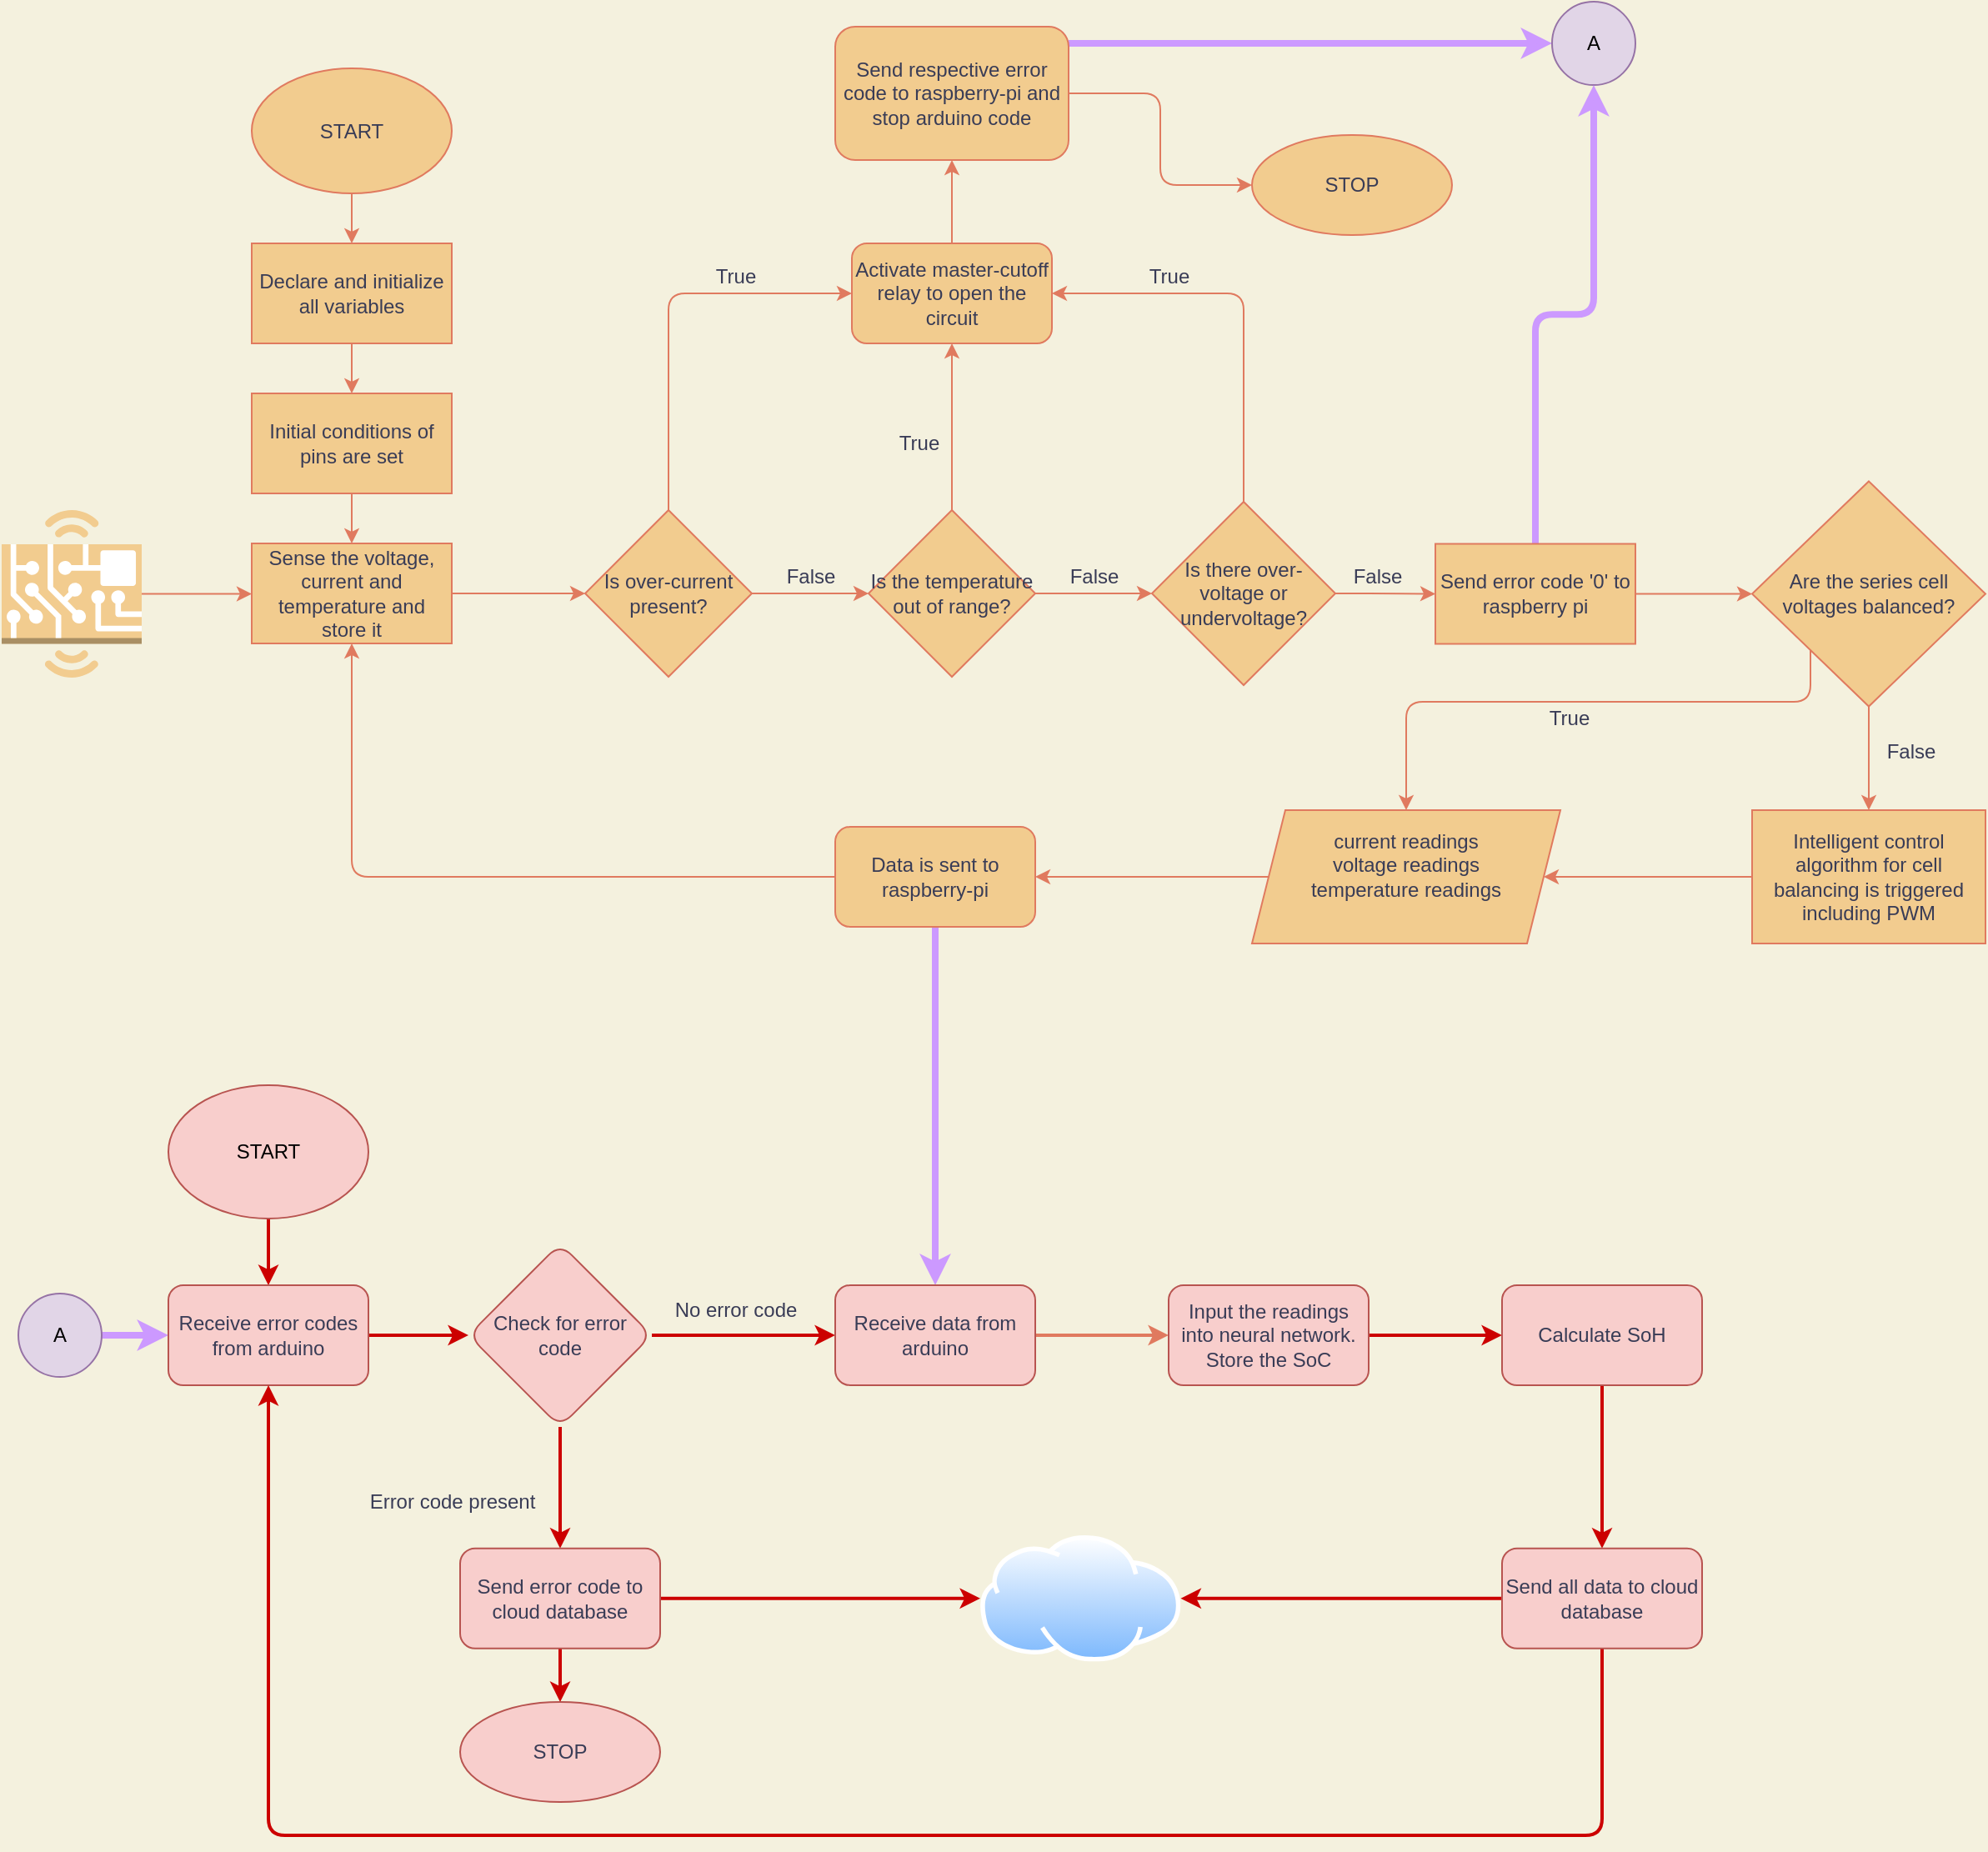 <mxfile version="14.7.6" type="github">
  <diagram id="ZQuKfv0tQSPIokNDNCL0" name="Page-1">
    <mxGraphModel dx="1422" dy="780" grid="0" gridSize="10" guides="1" tooltips="1" connect="1" arrows="1" fold="1" page="1" pageScale="1" pageWidth="827" pageHeight="1169" background="#F4F1DE" math="0" shadow="0">
      <root>
        <mxCell id="0" />
        <mxCell id="1" parent="0" />
        <mxCell id="Vbz557c_matPlHKTKu7A-3" value="" style="edgeStyle=orthogonalEdgeStyle;curved=0;rounded=1;sketch=0;orthogonalLoop=1;jettySize=auto;html=1;fontColor=#393C56;strokeColor=#E07A5F;fillColor=#F2CC8F;labelBackgroundColor=#F4F1DE;" parent="1" source="Vbz557c_matPlHKTKu7A-1" target="Vbz557c_matPlHKTKu7A-2" edge="1">
          <mxGeometry relative="1" as="geometry" />
        </mxCell>
        <mxCell id="Vbz557c_matPlHKTKu7A-1" value="START" style="ellipse;whiteSpace=wrap;html=1;rounded=0;sketch=0;fontColor=#393C56;strokeColor=#E07A5F;fillColor=#F2CC8F;strokeWidth=1;perimeterSpacing=0;" parent="1" vertex="1">
          <mxGeometry x="390" y="60" width="120" height="75" as="geometry" />
        </mxCell>
        <mxCell id="Vbz557c_matPlHKTKu7A-5" style="edgeStyle=orthogonalEdgeStyle;curved=0;rounded=1;sketch=0;orthogonalLoop=1;jettySize=auto;html=1;exitX=0.5;exitY=1;exitDx=0;exitDy=0;entryX=0.5;entryY=0;entryDx=0;entryDy=0;fontColor=#393C56;strokeColor=#E07A5F;fillColor=#F2CC8F;labelBackgroundColor=#F4F1DE;" parent="1" source="Vbz557c_matPlHKTKu7A-2" target="Vbz557c_matPlHKTKu7A-4" edge="1">
          <mxGeometry relative="1" as="geometry" />
        </mxCell>
        <mxCell id="Vbz557c_matPlHKTKu7A-2" value="Declare and initialize all variables" style="rounded=0;whiteSpace=wrap;html=1;sketch=0;fontColor=#393C56;strokeColor=#E07A5F;fillColor=#F2CC8F;" parent="1" vertex="1">
          <mxGeometry x="390" y="165" width="120" height="60" as="geometry" />
        </mxCell>
        <mxCell id="Vbz557c_matPlHKTKu7A-7" value="" style="edgeStyle=orthogonalEdgeStyle;curved=0;rounded=1;sketch=0;orthogonalLoop=1;jettySize=auto;html=1;fontColor=#393C56;strokeColor=#E07A5F;fillColor=#F2CC8F;labelBackgroundColor=#F4F1DE;" parent="1" source="Vbz557c_matPlHKTKu7A-4" target="Vbz557c_matPlHKTKu7A-6" edge="1">
          <mxGeometry relative="1" as="geometry" />
        </mxCell>
        <mxCell id="Vbz557c_matPlHKTKu7A-4" value="Initial conditions of pins are set" style="rounded=0;whiteSpace=wrap;html=1;sketch=0;fontColor=#393C56;strokeColor=#E07A5F;strokeWidth=1;fillColor=#F2CC8F;" parent="1" vertex="1">
          <mxGeometry x="390" y="255" width="120" height="60" as="geometry" />
        </mxCell>
        <mxCell id="Vbz557c_matPlHKTKu7A-9" value="" style="edgeStyle=orthogonalEdgeStyle;curved=0;rounded=1;sketch=0;orthogonalLoop=1;jettySize=auto;html=1;fontColor=#393C56;strokeColor=#E07A5F;fillColor=#F2CC8F;labelBackgroundColor=#F4F1DE;" parent="1" source="Vbz557c_matPlHKTKu7A-6" target="Vbz557c_matPlHKTKu7A-8" edge="1">
          <mxGeometry relative="1" as="geometry" />
        </mxCell>
        <mxCell id="Vbz557c_matPlHKTKu7A-6" value="Sense the voltage, current and temperature and store it" style="whiteSpace=wrap;html=1;rounded=0;fontColor=#393C56;strokeColor=#E07A5F;strokeWidth=1;fillColor=#F2CC8F;sketch=0;" parent="1" vertex="1">
          <mxGeometry x="390" y="345" width="120" height="60" as="geometry" />
        </mxCell>
        <mxCell id="Vbz557c_matPlHKTKu7A-18" value="" style="edgeStyle=orthogonalEdgeStyle;curved=0;rounded=1;sketch=0;orthogonalLoop=1;jettySize=auto;html=1;fontColor=#393C56;strokeColor=#E07A5F;fillColor=#F2CC8F;labelBackgroundColor=#F4F1DE;" parent="1" source="Vbz557c_matPlHKTKu7A-8" target="Vbz557c_matPlHKTKu7A-17" edge="1">
          <mxGeometry relative="1" as="geometry" />
        </mxCell>
        <mxCell id="Vbz557c_matPlHKTKu7A-24" style="edgeStyle=orthogonalEdgeStyle;curved=0;rounded=1;sketch=0;orthogonalLoop=1;jettySize=auto;html=1;exitX=0.5;exitY=0;exitDx=0;exitDy=0;entryX=0;entryY=0.5;entryDx=0;entryDy=0;fontColor=#393C56;strokeColor=#E07A5F;fillColor=#F2CC8F;labelBackgroundColor=#F4F1DE;" parent="1" source="Vbz557c_matPlHKTKu7A-8" target="Vbz557c_matPlHKTKu7A-23" edge="1">
          <mxGeometry relative="1" as="geometry" />
        </mxCell>
        <mxCell id="Vbz557c_matPlHKTKu7A-8" value="Is over-current present?" style="rhombus;whiteSpace=wrap;html=1;rounded=0;fontColor=#393C56;strokeColor=#E07A5F;strokeWidth=1;fillColor=#F2CC8F;sketch=0;" parent="1" vertex="1">
          <mxGeometry x="590" y="325" width="100" height="100" as="geometry" />
        </mxCell>
        <mxCell id="Vbz557c_matPlHKTKu7A-21" value="" style="edgeStyle=orthogonalEdgeStyle;curved=0;rounded=1;sketch=0;orthogonalLoop=1;jettySize=auto;html=1;fontColor=#393C56;strokeColor=#E07A5F;fillColor=#F2CC8F;labelBackgroundColor=#F4F1DE;" parent="1" source="Vbz557c_matPlHKTKu7A-17" target="Vbz557c_matPlHKTKu7A-20" edge="1">
          <mxGeometry relative="1" as="geometry" />
        </mxCell>
        <mxCell id="Vbz557c_matPlHKTKu7A-25" style="edgeStyle=orthogonalEdgeStyle;curved=0;rounded=1;sketch=0;orthogonalLoop=1;jettySize=auto;html=1;exitX=0.5;exitY=0;exitDx=0;exitDy=0;entryX=0.5;entryY=1;entryDx=0;entryDy=0;fontColor=#393C56;strokeColor=#E07A5F;fillColor=#F2CC8F;labelBackgroundColor=#F4F1DE;" parent="1" source="Vbz557c_matPlHKTKu7A-17" target="Vbz557c_matPlHKTKu7A-23" edge="1">
          <mxGeometry relative="1" as="geometry" />
        </mxCell>
        <mxCell id="Vbz557c_matPlHKTKu7A-17" value="Is the temperature out of range?" style="rhombus;whiteSpace=wrap;html=1;rounded=0;fontColor=#393C56;strokeColor=#E07A5F;strokeWidth=1;fillColor=#F2CC8F;sketch=0;" parent="1" vertex="1">
          <mxGeometry x="760" y="325" width="100" height="100" as="geometry" />
        </mxCell>
        <mxCell id="Vbz557c_matPlHKTKu7A-19" value="False" style="text;html=1;align=center;verticalAlign=middle;resizable=0;points=[];autosize=1;strokeColor=none;fontColor=#393C56;" parent="1" vertex="1">
          <mxGeometry x="700" y="355" width="50" height="20" as="geometry" />
        </mxCell>
        <mxCell id="Vbz557c_matPlHKTKu7A-26" style="edgeStyle=orthogonalEdgeStyle;curved=0;rounded=1;sketch=0;orthogonalLoop=1;jettySize=auto;html=1;exitX=0.5;exitY=0;exitDx=0;exitDy=0;entryX=1;entryY=0.5;entryDx=0;entryDy=0;fontColor=#393C56;strokeColor=#E07A5F;fillColor=#F2CC8F;labelBackgroundColor=#F4F1DE;" parent="1" source="Vbz557c_matPlHKTKu7A-20" target="Vbz557c_matPlHKTKu7A-23" edge="1">
          <mxGeometry relative="1" as="geometry" />
        </mxCell>
        <mxCell id="Vbz557c_matPlHKTKu7A-38" value="" style="edgeStyle=orthogonalEdgeStyle;curved=0;sketch=0;orthogonalLoop=1;jettySize=auto;html=1;fontColor=#393C56;strokeColor=#E07A5F;fillColor=#F2CC8F;entryX=0;entryY=0.5;entryDx=0;entryDy=0;labelBackgroundColor=#F4F1DE;" parent="1" source="Vbz557c_matPlHKTKu7A-20" target="Ce1RtPgFx1pHUSXhQOCO-3" edge="1">
          <mxGeometry relative="1" as="geometry">
            <mxPoint x="1120" y="375" as="targetPoint" />
          </mxGeometry>
        </mxCell>
        <mxCell id="Vbz557c_matPlHKTKu7A-20" value="Is there over-voltage or undervoltage?" style="rhombus;whiteSpace=wrap;html=1;rounded=0;fontColor=#393C56;strokeColor=#E07A5F;strokeWidth=1;fillColor=#F2CC8F;sketch=0;" parent="1" vertex="1">
          <mxGeometry x="930" y="320" width="110" height="110" as="geometry" />
        </mxCell>
        <mxCell id="Vbz557c_matPlHKTKu7A-22" value="False" style="text;html=1;align=center;verticalAlign=middle;resizable=0;points=[];autosize=1;strokeColor=none;fontColor=#393C56;" parent="1" vertex="1">
          <mxGeometry x="870" y="355" width="50" height="20" as="geometry" />
        </mxCell>
        <mxCell id="Vbz557c_matPlHKTKu7A-31" value="" style="edgeStyle=orthogonalEdgeStyle;curved=0;rounded=1;sketch=0;orthogonalLoop=1;jettySize=auto;html=1;fontColor=#393C56;strokeColor=#E07A5F;fillColor=#F2CC8F;labelBackgroundColor=#F4F1DE;" parent="1" source="Vbz557c_matPlHKTKu7A-23" target="Vbz557c_matPlHKTKu7A-30" edge="1">
          <mxGeometry relative="1" as="geometry" />
        </mxCell>
        <mxCell id="Vbz557c_matPlHKTKu7A-23" value="Activate master-cutoff relay to open the circuit" style="rounded=1;whiteSpace=wrap;html=1;sketch=0;fontColor=#393C56;strokeColor=#E07A5F;strokeWidth=1;fillColor=#F2CC8F;" parent="1" vertex="1">
          <mxGeometry x="750" y="165" width="120" height="60" as="geometry" />
        </mxCell>
        <mxCell id="Vbz557c_matPlHKTKu7A-27" value="True" style="text;html=1;align=center;verticalAlign=middle;resizable=0;points=[];autosize=1;strokeColor=none;fontColor=#393C56;" parent="1" vertex="1">
          <mxGeometry x="660" y="175" width="40" height="20" as="geometry" />
        </mxCell>
        <mxCell id="Vbz557c_matPlHKTKu7A-28" value="True" style="text;html=1;align=center;verticalAlign=middle;resizable=0;points=[];autosize=1;strokeColor=none;fontColor=#393C56;" parent="1" vertex="1">
          <mxGeometry x="920" y="175" width="40" height="20" as="geometry" />
        </mxCell>
        <mxCell id="Vbz557c_matPlHKTKu7A-29" value="True" style="text;html=1;align=center;verticalAlign=middle;resizable=0;points=[];autosize=1;strokeColor=none;fontColor=#393C56;" parent="1" vertex="1">
          <mxGeometry x="770" y="275" width="40" height="20" as="geometry" />
        </mxCell>
        <mxCell id="Vbz557c_matPlHKTKu7A-35" value="" style="edgeStyle=orthogonalEdgeStyle;curved=0;rounded=1;sketch=0;orthogonalLoop=1;jettySize=auto;html=1;fontColor=#393C56;fillColor=#F2CC8F;strokeWidth=4;strokeColor=#CC99FF;labelBackgroundColor=#F4F1DE;" parent="1" source="Vbz557c_matPlHKTKu7A-30" target="Vbz557c_matPlHKTKu7A-33" edge="1">
          <mxGeometry relative="1" as="geometry">
            <Array as="points">
              <mxPoint x="920" y="45" />
              <mxPoint x="920" y="45" />
            </Array>
          </mxGeometry>
        </mxCell>
        <mxCell id="l6k71gGaqvxMgcNe-Q9w-36" value="" style="edgeStyle=orthogonalEdgeStyle;curved=0;sketch=0;orthogonalLoop=1;jettySize=auto;html=1;fontColor=#393C56;strokeColor=#E07A5F;fillColor=#F2CC8F;labelBackgroundColor=#F4F1DE;" parent="1" source="Vbz557c_matPlHKTKu7A-30" target="l6k71gGaqvxMgcNe-Q9w-35" edge="1">
          <mxGeometry relative="1" as="geometry" />
        </mxCell>
        <mxCell id="Vbz557c_matPlHKTKu7A-30" value="Send respective error code to raspberry-pi and stop arduino code" style="whiteSpace=wrap;html=1;rounded=1;strokeColor=#E07A5F;strokeWidth=1;fillColor=#F2CC8F;sketch=0;fontColor=#393C56;" parent="1" vertex="1">
          <mxGeometry x="740" y="35" width="140" height="80" as="geometry" />
        </mxCell>
        <mxCell id="Vbz557c_matPlHKTKu7A-33" value="A" style="ellipse;whiteSpace=wrap;html=1;aspect=fixed;rounded=0;sketch=0;fontColor=#000000;strokeColor=#9673a6;strokeWidth=1;fillColor=#e1d5e7;" parent="1" vertex="1">
          <mxGeometry x="1170" y="20" width="50" height="50" as="geometry" />
        </mxCell>
        <mxCell id="Vbz557c_matPlHKTKu7A-39" value="&lt;div&gt;False&lt;/div&gt;" style="text;html=1;align=center;verticalAlign=middle;resizable=0;points=[];autosize=1;strokeColor=none;fontColor=#393C56;" parent="1" vertex="1">
          <mxGeometry x="1040" y="355" width="50" height="20" as="geometry" />
        </mxCell>
        <mxCell id="Vbz557c_matPlHKTKu7A-45" value="" style="edgeStyle=orthogonalEdgeStyle;curved=0;sketch=0;orthogonalLoop=1;jettySize=auto;html=1;fontColor=#393C56;strokeColor=#E07A5F;fillColor=#F2CC8F;labelBackgroundColor=#F4F1DE;" parent="1" source="Vbz557c_matPlHKTKu7A-40" target="Vbz557c_matPlHKTKu7A-44" edge="1">
          <mxGeometry relative="1" as="geometry" />
        </mxCell>
        <mxCell id="Vbz557c_matPlHKTKu7A-40" value="Intelligent control algorithm for cell balancing is triggered including PWM" style="whiteSpace=wrap;html=1;rounded=0;fontColor=#393C56;strokeColor=#E07A5F;strokeWidth=1;fillColor=#F2CC8F;sketch=0;" parent="1" vertex="1">
          <mxGeometry x="1290" y="505" width="140" height="80" as="geometry" />
        </mxCell>
        <mxCell id="Vbz557c_matPlHKTKu7A-49" value="" style="edgeStyle=orthogonalEdgeStyle;curved=0;sketch=0;orthogonalLoop=1;jettySize=auto;html=1;fontColor=#393C56;strokeColor=#E07A5F;fillColor=#F2CC8F;labelBackgroundColor=#F4F1DE;" parent="1" source="Vbz557c_matPlHKTKu7A-44" target="Vbz557c_matPlHKTKu7A-48" edge="1">
          <mxGeometry relative="1" as="geometry" />
        </mxCell>
        <mxCell id="Vbz557c_matPlHKTKu7A-44" value="&lt;div&gt;current readings&lt;/div&gt;&lt;div&gt;voltage readings&lt;/div&gt;&lt;div&gt;temperature readings&lt;/div&gt;&lt;div&gt;&lt;br&gt;&lt;/div&gt;" style="shape=parallelogram;perimeter=parallelogramPerimeter;whiteSpace=wrap;html=1;fixedSize=1;rounded=0;fontColor=#393C56;strokeColor=#E07A5F;strokeWidth=1;fillColor=#F2CC8F;sketch=0;" parent="1" vertex="1">
          <mxGeometry x="990" y="505" width="185" height="80" as="geometry" />
        </mxCell>
        <mxCell id="l6k71gGaqvxMgcNe-Q9w-1" style="edgeStyle=orthogonalEdgeStyle;curved=0;sketch=0;orthogonalLoop=1;jettySize=auto;html=1;entryX=0.5;entryY=1;entryDx=0;entryDy=0;fontColor=#393C56;strokeColor=#E07A5F;fillColor=#F2CC8F;labelBackgroundColor=#F4F1DE;" parent="1" source="Vbz557c_matPlHKTKu7A-48" target="Vbz557c_matPlHKTKu7A-6" edge="1">
          <mxGeometry relative="1" as="geometry" />
        </mxCell>
        <mxCell id="l6k71gGaqvxMgcNe-Q9w-3" value="" style="edgeStyle=orthogonalEdgeStyle;curved=0;sketch=0;orthogonalLoop=1;jettySize=auto;html=1;fontColor=#393C56;strokeColor=#CC99FF;strokeWidth=4;fillColor=#F2CC8F;entryX=0.5;entryY=0;entryDx=0;entryDy=0;labelBackgroundColor=#F4F1DE;" parent="1" source="Vbz557c_matPlHKTKu7A-48" target="l6k71gGaqvxMgcNe-Q9w-15" edge="1">
          <mxGeometry relative="1" as="geometry">
            <mxPoint x="800" y="620" as="targetPoint" />
          </mxGeometry>
        </mxCell>
        <mxCell id="Vbz557c_matPlHKTKu7A-48" value="Data is sent to raspberry-pi" style="rounded=1;whiteSpace=wrap;html=1;fontColor=#393C56;strokeColor=#E07A5F;strokeWidth=1;fillColor=#F2CC8F;sketch=0;" parent="1" vertex="1">
          <mxGeometry x="740" y="515" width="120" height="60" as="geometry" />
        </mxCell>
        <mxCell id="l6k71gGaqvxMgcNe-Q9w-8" value="" style="edgeStyle=orthogonalEdgeStyle;curved=0;sketch=0;orthogonalLoop=1;jettySize=auto;html=1;fontColor=#393C56;strokeWidth=4;fillColor=#F2CC8F;labelBackgroundColor=#F4F1DE;strokeColor=#CC99FF;" parent="1" source="l6k71gGaqvxMgcNe-Q9w-4" target="l6k71gGaqvxMgcNe-Q9w-6" edge="1">
          <mxGeometry relative="1" as="geometry" />
        </mxCell>
        <mxCell id="l6k71gGaqvxMgcNe-Q9w-4" value="A" style="ellipse;whiteSpace=wrap;html=1;aspect=fixed;rounded=0;sketch=0;strokeColor=#9673a6;strokeWidth=1;fillColor=#e1d5e7;" parent="1" vertex="1">
          <mxGeometry x="250" y="795" width="50" height="50" as="geometry" />
        </mxCell>
        <mxCell id="l6k71gGaqvxMgcNe-Q9w-7" value="" style="edgeStyle=orthogonalEdgeStyle;curved=0;sketch=0;orthogonalLoop=1;jettySize=auto;html=1;fontColor=#393C56;fillColor=#f8cecc;strokeWidth=2;labelBackgroundColor=#F4F1DE;strokeColor=#CC0000;" parent="1" source="l6k71gGaqvxMgcNe-Q9w-5" target="l6k71gGaqvxMgcNe-Q9w-6" edge="1">
          <mxGeometry relative="1" as="geometry" />
        </mxCell>
        <mxCell id="l6k71gGaqvxMgcNe-Q9w-5" value="START" style="ellipse;whiteSpace=wrap;html=1;rounded=1;sketch=0;strokeWidth=1;strokeColor=#b85450;fillColor=#f8cecc;" parent="1" vertex="1">
          <mxGeometry x="340" y="670" width="120" height="80" as="geometry" />
        </mxCell>
        <mxCell id="l6k71gGaqvxMgcNe-Q9w-11" value="" style="edgeStyle=orthogonalEdgeStyle;curved=0;sketch=0;orthogonalLoop=1;jettySize=auto;html=1;fontColor=#393C56;strokeWidth=2;fillColor=#f8cecc;labelBackgroundColor=#F4F1DE;strokeColor=#CC0000;" parent="1" source="l6k71gGaqvxMgcNe-Q9w-6" target="l6k71gGaqvxMgcNe-Q9w-9" edge="1">
          <mxGeometry relative="1" as="geometry" />
        </mxCell>
        <mxCell id="l6k71gGaqvxMgcNe-Q9w-6" value="Receive error codes from arduino" style="whiteSpace=wrap;html=1;rounded=1;fontColor=#393C56;strokeColor=#b85450;strokeWidth=1;fillColor=#f8cecc;sketch=0;" parent="1" vertex="1">
          <mxGeometry x="340" y="790" width="120" height="60" as="geometry" />
        </mxCell>
        <mxCell id="l6k71gGaqvxMgcNe-Q9w-16" value="" style="edgeStyle=orthogonalEdgeStyle;curved=0;sketch=0;orthogonalLoop=1;jettySize=auto;html=1;fontColor=#393C56;strokeWidth=2;fillColor=#f8cecc;labelBackgroundColor=#F4F1DE;strokeColor=#CC0000;" parent="1" source="l6k71gGaqvxMgcNe-Q9w-9" target="l6k71gGaqvxMgcNe-Q9w-15" edge="1">
          <mxGeometry relative="1" as="geometry" />
        </mxCell>
        <mxCell id="qtqdQKY6X_m9VhngLRDZ-1" style="edgeStyle=orthogonalEdgeStyle;rounded=1;orthogonalLoop=1;jettySize=auto;html=1;exitX=0.5;exitY=1;exitDx=0;exitDy=0;entryX=0.5;entryY=0;entryDx=0;entryDy=0;fontColor=#393C56;strokeWidth=2;fillColor=#f8cecc;sketch=0;labelBackgroundColor=#F4F1DE;strokeColor=#CC0000;" edge="1" parent="1" source="l6k71gGaqvxMgcNe-Q9w-9" target="l6k71gGaqvxMgcNe-Q9w-12">
          <mxGeometry relative="1" as="geometry" />
        </mxCell>
        <mxCell id="l6k71gGaqvxMgcNe-Q9w-9" value="Check for error code" style="rhombus;whiteSpace=wrap;html=1;rounded=1;fontColor=#393C56;strokeColor=#b85450;strokeWidth=1;fillColor=#f8cecc;sketch=0;" parent="1" vertex="1">
          <mxGeometry x="520" y="765" width="110" height="110" as="geometry" />
        </mxCell>
        <mxCell id="l6k71gGaqvxMgcNe-Q9w-28" style="edgeStyle=orthogonalEdgeStyle;curved=0;sketch=0;orthogonalLoop=1;jettySize=auto;html=1;exitX=1;exitY=0.5;exitDx=0;exitDy=0;entryX=0;entryY=0.5;entryDx=0;entryDy=0;fontColor=#393C56;strokeWidth=2;fillColor=#f8cecc;labelBackgroundColor=#F4F1DE;strokeColor=#CC0000;" parent="1" source="l6k71gGaqvxMgcNe-Q9w-12" target="l6k71gGaqvxMgcNe-Q9w-27" edge="1">
          <mxGeometry relative="1" as="geometry" />
        </mxCell>
        <mxCell id="l6k71gGaqvxMgcNe-Q9w-34" value="" style="edgeStyle=orthogonalEdgeStyle;curved=0;sketch=0;orthogonalLoop=1;jettySize=auto;html=1;fontColor=#393C56;strokeWidth=2;fillColor=#f8cecc;labelBackgroundColor=#F4F1DE;strokeColor=#CC0000;" parent="1" source="l6k71gGaqvxMgcNe-Q9w-12" target="l6k71gGaqvxMgcNe-Q9w-33" edge="1">
          <mxGeometry relative="1" as="geometry" />
        </mxCell>
        <mxCell id="l6k71gGaqvxMgcNe-Q9w-12" value="Send error code to cloud database" style="whiteSpace=wrap;html=1;rounded=1;fontColor=#393C56;strokeColor=#b85450;strokeWidth=1;fillColor=#f8cecc;sketch=0;" parent="1" vertex="1">
          <mxGeometry x="515" y="947.87" width="120" height="60" as="geometry" />
        </mxCell>
        <mxCell id="l6k71gGaqvxMgcNe-Q9w-14" value="Error code present" style="text;html=1;align=center;verticalAlign=middle;resizable=0;points=[];autosize=1;strokeColor=none;fontColor=#393C56;" parent="1" vertex="1">
          <mxGeometry x="450" y="910" width="120" height="20" as="geometry" />
        </mxCell>
        <mxCell id="l6k71gGaqvxMgcNe-Q9w-22" value="" style="edgeStyle=orthogonalEdgeStyle;curved=0;sketch=0;orthogonalLoop=1;jettySize=auto;html=1;fontColor=#393C56;strokeColor=#E07A5F;strokeWidth=2;fillColor=#F2CC8F;labelBackgroundColor=#F4F1DE;" parent="1" source="l6k71gGaqvxMgcNe-Q9w-15" target="l6k71gGaqvxMgcNe-Q9w-21" edge="1">
          <mxGeometry relative="1" as="geometry" />
        </mxCell>
        <mxCell id="l6k71gGaqvxMgcNe-Q9w-15" value="Receive data from arduino" style="whiteSpace=wrap;html=1;rounded=1;fontColor=#393C56;strokeColor=#b85450;strokeWidth=1;fillColor=#f8cecc;sketch=0;" parent="1" vertex="1">
          <mxGeometry x="740" y="790" width="120" height="60" as="geometry" />
        </mxCell>
        <mxCell id="l6k71gGaqvxMgcNe-Q9w-17" value="&lt;div&gt;No error code&lt;/div&gt;" style="text;html=1;align=center;verticalAlign=middle;resizable=0;points=[];autosize=1;strokeColor=none;fontColor=#393C56;" parent="1" vertex="1">
          <mxGeometry x="635" y="795" width="90" height="20" as="geometry" />
        </mxCell>
        <mxCell id="l6k71gGaqvxMgcNe-Q9w-24" value="" style="edgeStyle=orthogonalEdgeStyle;curved=0;sketch=0;orthogonalLoop=1;jettySize=auto;html=1;fontColor=#393C56;strokeWidth=2;fillColor=#f8cecc;labelBackgroundColor=#F4F1DE;strokeColor=#CC0000;" parent="1" source="l6k71gGaqvxMgcNe-Q9w-21" target="l6k71gGaqvxMgcNe-Q9w-23" edge="1">
          <mxGeometry relative="1" as="geometry" />
        </mxCell>
        <mxCell id="l6k71gGaqvxMgcNe-Q9w-21" value="Input the readings into neural network. Store the SoC" style="whiteSpace=wrap;html=1;rounded=1;fontColor=#393C56;strokeColor=#b85450;strokeWidth=1;fillColor=#f8cecc;sketch=0;" parent="1" vertex="1">
          <mxGeometry x="940" y="790" width="120" height="60" as="geometry" />
        </mxCell>
        <mxCell id="l6k71gGaqvxMgcNe-Q9w-26" value="" style="edgeStyle=orthogonalEdgeStyle;curved=0;sketch=0;orthogonalLoop=1;jettySize=auto;html=1;fontColor=#393C56;strokeWidth=2;fillColor=#f8cecc;labelBackgroundColor=#F4F1DE;strokeColor=#CC0000;" parent="1" source="l6k71gGaqvxMgcNe-Q9w-23" target="l6k71gGaqvxMgcNe-Q9w-25" edge="1">
          <mxGeometry relative="1" as="geometry" />
        </mxCell>
        <mxCell id="l6k71gGaqvxMgcNe-Q9w-23" value="Calculate SoH " style="whiteSpace=wrap;html=1;rounded=1;fontColor=#393C56;strokeColor=#b85450;strokeWidth=1;fillColor=#f8cecc;sketch=0;" parent="1" vertex="1">
          <mxGeometry x="1140" y="790" width="120" height="60" as="geometry" />
        </mxCell>
        <mxCell id="l6k71gGaqvxMgcNe-Q9w-29" style="edgeStyle=orthogonalEdgeStyle;curved=0;sketch=0;orthogonalLoop=1;jettySize=auto;html=1;exitX=0;exitY=0.5;exitDx=0;exitDy=0;entryX=1;entryY=0.5;entryDx=0;entryDy=0;fontColor=#393C56;strokeWidth=2;fillColor=#f8cecc;labelBackgroundColor=#F4F1DE;strokeColor=#CC0000;" parent="1" source="l6k71gGaqvxMgcNe-Q9w-25" target="l6k71gGaqvxMgcNe-Q9w-27" edge="1">
          <mxGeometry relative="1" as="geometry" />
        </mxCell>
        <mxCell id="qtqdQKY6X_m9VhngLRDZ-3" style="edgeStyle=orthogonalEdgeStyle;curved=0;rounded=1;sketch=0;orthogonalLoop=1;jettySize=auto;html=1;exitX=0.5;exitY=1;exitDx=0;exitDy=0;entryX=0.5;entryY=1;entryDx=0;entryDy=0;fontColor=#393C56;strokeColor=#CC0000;fillColor=#f8cecc;strokeWidth=2;labelBackgroundColor=#F4F1DE;" edge="1" parent="1" source="l6k71gGaqvxMgcNe-Q9w-25" target="l6k71gGaqvxMgcNe-Q9w-6">
          <mxGeometry relative="1" as="geometry">
            <Array as="points">
              <mxPoint x="1200" y="1120" />
              <mxPoint x="400" y="1120" />
            </Array>
          </mxGeometry>
        </mxCell>
        <mxCell id="l6k71gGaqvxMgcNe-Q9w-25" value="Send all data to cloud database" style="whiteSpace=wrap;html=1;rounded=1;fontColor=#393C56;strokeColor=#b85450;strokeWidth=1;fillColor=#f8cecc;sketch=0;" parent="1" vertex="1">
          <mxGeometry x="1140" y="947.87" width="120" height="60" as="geometry" />
        </mxCell>
        <mxCell id="l6k71gGaqvxMgcNe-Q9w-27" value="" style="aspect=fixed;perimeter=ellipsePerimeter;html=1;align=center;shadow=0;dashed=0;spacingTop=3;image;image=img/lib/active_directory/internet_cloud.svg;rounded=1;sketch=0;fontColor=#393C56;strokeColor=#E07A5F;strokeWidth=1;fillColor=#F2CC8F;labelBackgroundColor=#F4F1DE;" parent="1" vertex="1">
          <mxGeometry x="827" y="940" width="120.24" height="75.75" as="geometry" />
        </mxCell>
        <mxCell id="l6k71gGaqvxMgcNe-Q9w-33" value="STOP" style="ellipse;whiteSpace=wrap;html=1;rounded=1;fontColor=#393C56;strokeColor=#b85450;strokeWidth=1;fillColor=#f8cecc;sketch=0;" parent="1" vertex="1">
          <mxGeometry x="515" y="1040" width="120" height="60" as="geometry" />
        </mxCell>
        <mxCell id="l6k71gGaqvxMgcNe-Q9w-35" value="STOP" style="ellipse;whiteSpace=wrap;html=1;rounded=1;fontColor=#393C56;strokeColor=#E07A5F;strokeWidth=1;fillColor=#F2CC8F;sketch=0;" parent="1" vertex="1">
          <mxGeometry x="990" y="100" width="120" height="60" as="geometry" />
        </mxCell>
        <mxCell id="l6k71gGaqvxMgcNe-Q9w-38" value="" style="edgeStyle=orthogonalEdgeStyle;curved=0;sketch=0;orthogonalLoop=1;jettySize=auto;html=1;fontColor=#393C56;strokeColor=#E07A5F;fillColor=#F2CC8F;labelBackgroundColor=#F4F1DE;" parent="1" source="l6k71gGaqvxMgcNe-Q9w-37" edge="1">
          <mxGeometry relative="1" as="geometry">
            <mxPoint x="390" y="375.25" as="targetPoint" />
          </mxGeometry>
        </mxCell>
        <mxCell id="l6k71gGaqvxMgcNe-Q9w-37" value="" style="outlineConnect=0;dashed=0;verticalLabelPosition=bottom;verticalAlign=top;align=center;html=1;shape=mxgraph.aws3.hardware_board;fillColor=#F2CC8F;rounded=1;sketch=0;fontColor=#393C56;strokeColor=#E07A5F;strokeWidth=1;" parent="1" vertex="1">
          <mxGeometry x="240" y="325" width="84" height="100.5" as="geometry" />
        </mxCell>
        <mxCell id="Ce1RtPgFx1pHUSXhQOCO-5" style="edgeStyle=orthogonalEdgeStyle;rounded=1;orthogonalLoop=1;jettySize=auto;html=1;exitX=0.5;exitY=0;exitDx=0;exitDy=0;entryX=0.5;entryY=1;entryDx=0;entryDy=0;fontColor=#393C56;strokeColor=#CC99FF;strokeWidth=4;fillColor=#F2CC8F;sketch=0;labelBackgroundColor=#F4F1DE;" parent="1" source="Ce1RtPgFx1pHUSXhQOCO-3" target="Vbz557c_matPlHKTKu7A-33" edge="1">
          <mxGeometry relative="1" as="geometry" />
        </mxCell>
        <mxCell id="Ce1RtPgFx1pHUSXhQOCO-7" style="edgeStyle=orthogonalEdgeStyle;rounded=1;orthogonalLoop=1;jettySize=auto;html=1;exitX=1;exitY=0.5;exitDx=0;exitDy=0;entryX=0;entryY=0.5;entryDx=0;entryDy=0;fontColor=#393C56;strokeColor=#E07A5F;fillColor=#F2CC8F;sketch=0;labelBackgroundColor=#F4F1DE;" parent="1" source="Ce1RtPgFx1pHUSXhQOCO-3" target="Ce1RtPgFx1pHUSXhQOCO-6" edge="1">
          <mxGeometry relative="1" as="geometry" />
        </mxCell>
        <mxCell id="Ce1RtPgFx1pHUSXhQOCO-3" value="Send error code &#39;0&#39; to raspberry pi" style="whiteSpace=wrap;html=1;rounded=0;fontColor=#393C56;strokeColor=#E07A5F;strokeWidth=1;fillColor=#F2CC8F;sketch=0;" parent="1" vertex="1">
          <mxGeometry x="1100" y="345.25" width="120" height="60" as="geometry" />
        </mxCell>
        <mxCell id="Ce1RtPgFx1pHUSXhQOCO-8" style="edgeStyle=orthogonalEdgeStyle;rounded=1;orthogonalLoop=1;jettySize=auto;html=1;exitX=0;exitY=1;exitDx=0;exitDy=0;entryX=0.5;entryY=0;entryDx=0;entryDy=0;fontColor=#393C56;strokeColor=#E07A5F;fillColor=#F2CC8F;sketch=0;labelBackgroundColor=#F4F1DE;" parent="1" source="Ce1RtPgFx1pHUSXhQOCO-6" target="Vbz557c_matPlHKTKu7A-44" edge="1">
          <mxGeometry relative="1" as="geometry">
            <Array as="points">
              <mxPoint x="1325" y="440" />
              <mxPoint x="1083" y="440" />
            </Array>
          </mxGeometry>
        </mxCell>
        <mxCell id="Ce1RtPgFx1pHUSXhQOCO-9" style="edgeStyle=orthogonalEdgeStyle;sketch=0;orthogonalLoop=1;jettySize=auto;html=1;exitX=0.5;exitY=1;exitDx=0;exitDy=0;entryX=0.5;entryY=0;entryDx=0;entryDy=0;fontColor=#393C56;strokeColor=#E07A5F;fillColor=#F2CC8F;labelBackgroundColor=#F4F1DE;" parent="1" source="Ce1RtPgFx1pHUSXhQOCO-6" target="Vbz557c_matPlHKTKu7A-40" edge="1">
          <mxGeometry relative="1" as="geometry" />
        </mxCell>
        <mxCell id="Ce1RtPgFx1pHUSXhQOCO-6" value="Are the series cell voltages balanced?" style="rhombus;whiteSpace=wrap;html=1;rounded=0;fontColor=#393C56;strokeColor=#E07A5F;strokeWidth=1;fillColor=#F2CC8F;sketch=0;" parent="1" vertex="1">
          <mxGeometry x="1290" y="307.75" width="140" height="135" as="geometry" />
        </mxCell>
        <mxCell id="Ce1RtPgFx1pHUSXhQOCO-10" value="False" style="text;html=1;align=center;verticalAlign=middle;resizable=0;points=[];autosize=1;strokeColor=none;fontColor=#393C56;" parent="1" vertex="1">
          <mxGeometry x="1360" y="460" width="50" height="20" as="geometry" />
        </mxCell>
        <mxCell id="Ce1RtPgFx1pHUSXhQOCO-11" value="True" style="text;html=1;align=center;verticalAlign=middle;resizable=0;points=[];autosize=1;strokeColor=none;fontColor=#393C56;" parent="1" vertex="1">
          <mxGeometry x="1160" y="440" width="40" height="20" as="geometry" />
        </mxCell>
      </root>
    </mxGraphModel>
  </diagram>
</mxfile>
